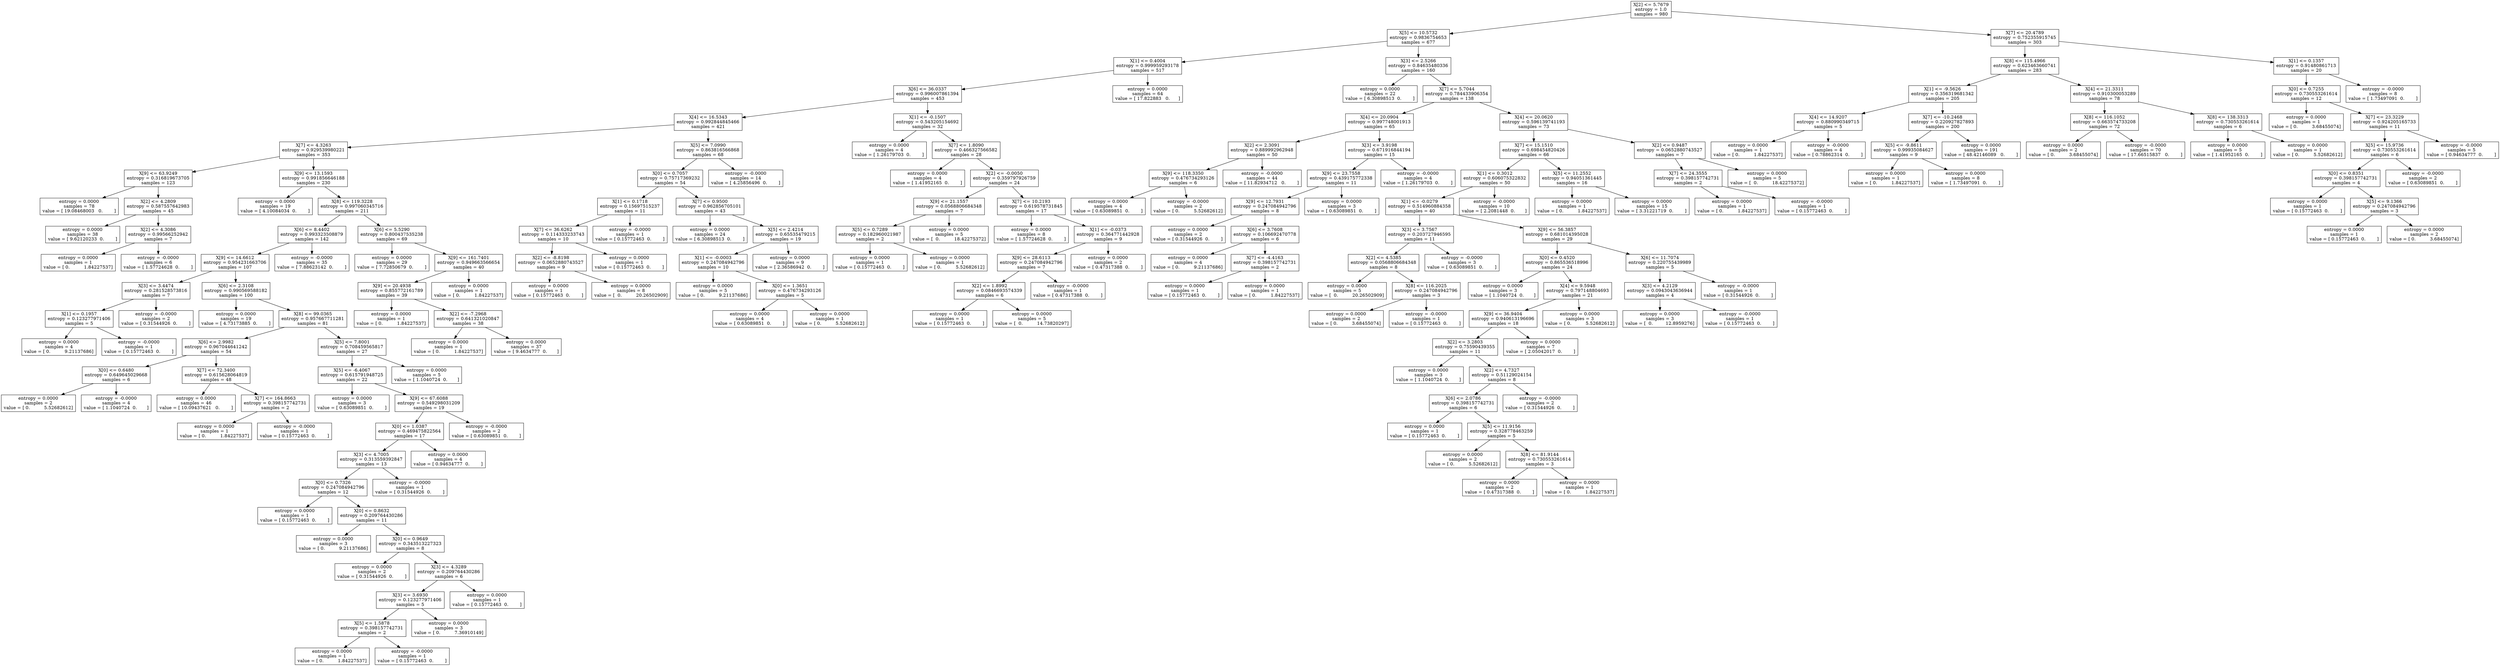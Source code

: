 digraph Tree {
0 [label="X[2] <= 5.7679\nentropy = 1.0\nsamples = 980", shape="box"] ;
1 [label="X[5] <= 10.5732\nentropy = 0.9836754653\nsamples = 677", shape="box"] ;
0 -> 1 ;
2 [label="X[1] <= 0.4004\nentropy = 0.999959293178\nsamples = 517", shape="box"] ;
1 -> 2 ;
3 [label="X[6] <= 36.0337\nentropy = 0.996007861394\nsamples = 453", shape="box"] ;
2 -> 3 ;
4 [label="X[4] <= 16.5343\nentropy = 0.992844845466\nsamples = 421", shape="box"] ;
3 -> 4 ;
5 [label="X[7] <= 4.3263\nentropy = 0.929539980221\nsamples = 353", shape="box"] ;
4 -> 5 ;
6 [label="X[9] <= 63.9249\nentropy = 0.316819673705\nsamples = 123", shape="box"] ;
5 -> 6 ;
7 [label="entropy = 0.0000\nsamples = 78\nvalue = [ 19.08468003   0.        ]", shape="box"] ;
6 -> 7 ;
8 [label="X[2] <= 4.2809\nentropy = 0.587557642983\nsamples = 45", shape="box"] ;
6 -> 8 ;
9 [label="entropy = 0.0000\nsamples = 38\nvalue = [ 9.62120233  0.        ]", shape="box"] ;
8 -> 9 ;
10 [label="X[2] <= 4.3086\nentropy = 0.99566252942\nsamples = 7", shape="box"] ;
8 -> 10 ;
11 [label="entropy = 0.0000\nsamples = 1\nvalue = [ 0.          1.84227537]", shape="box"] ;
10 -> 11 ;
12 [label="entropy = -0.0000\nsamples = 6\nvalue = [ 1.57724628  0.        ]", shape="box"] ;
10 -> 12 ;
13 [label="X[9] <= 13.1593\nentropy = 0.991856646188\nsamples = 230", shape="box"] ;
5 -> 13 ;
14 [label="entropy = 0.0000\nsamples = 19\nvalue = [ 4.10084034  0.        ]", shape="box"] ;
13 -> 14 ;
15 [label="X[8] <= 119.3228\nentropy = 0.997060345716\nsamples = 211", shape="box"] ;
13 -> 15 ;
16 [label="X[6] <= 8.4402\nentropy = 0.993323508879\nsamples = 142", shape="box"] ;
15 -> 16 ;
17 [label="X[9] <= 14.6612\nentropy = 0.954231663706\nsamples = 107", shape="box"] ;
16 -> 17 ;
18 [label="X[3] <= 3.4474\nentropy = 0.281528573816\nsamples = 7", shape="box"] ;
17 -> 18 ;
19 [label="X[1] <= 0.1957\nentropy = 0.123277971406\nsamples = 5", shape="box"] ;
18 -> 19 ;
20 [label="entropy = 0.0000\nsamples = 4\nvalue = [ 0.          9.21137686]", shape="box"] ;
19 -> 20 ;
21 [label="entropy = -0.0000\nsamples = 1\nvalue = [ 0.15772463  0.        ]", shape="box"] ;
19 -> 21 ;
22 [label="entropy = -0.0000\nsamples = 2\nvalue = [ 0.31544926  0.        ]", shape="box"] ;
18 -> 22 ;
23 [label="X[6] <= 2.3108\nentropy = 0.990569588182\nsamples = 100", shape="box"] ;
17 -> 23 ;
24 [label="entropy = 0.0000\nsamples = 19\nvalue = [ 4.73173885  0.        ]", shape="box"] ;
23 -> 24 ;
25 [label="X[8] <= 99.0365\nentropy = 0.957667711281\nsamples = 81", shape="box"] ;
23 -> 25 ;
26 [label="X[6] <= 2.9982\nentropy = 0.967044641242\nsamples = 54", shape="box"] ;
25 -> 26 ;
27 [label="X[0] <= 0.6480\nentropy = 0.649645029668\nsamples = 6", shape="box"] ;
26 -> 27 ;
28 [label="entropy = 0.0000\nsamples = 2\nvalue = [ 0.          5.52682612]", shape="box"] ;
27 -> 28 ;
29 [label="entropy = -0.0000\nsamples = 4\nvalue = [ 1.1040724  0.       ]", shape="box"] ;
27 -> 29 ;
30 [label="X[7] <= 72.3400\nentropy = 0.615628064819\nsamples = 48", shape="box"] ;
26 -> 30 ;
31 [label="entropy = 0.0000\nsamples = 46\nvalue = [ 10.09437621   0.        ]", shape="box"] ;
30 -> 31 ;
32 [label="X[7] <= 164.8663\nentropy = 0.398157742731\nsamples = 2", shape="box"] ;
30 -> 32 ;
33 [label="entropy = 0.0000\nsamples = 1\nvalue = [ 0.          1.84227537]", shape="box"] ;
32 -> 33 ;
34 [label="entropy = -0.0000\nsamples = 1\nvalue = [ 0.15772463  0.        ]", shape="box"] ;
32 -> 34 ;
35 [label="X[5] <= 7.8001\nentropy = 0.708459565817\nsamples = 27", shape="box"] ;
25 -> 35 ;
36 [label="X[5] <= -6.4067\nentropy = 0.615791948725\nsamples = 22", shape="box"] ;
35 -> 36 ;
37 [label="entropy = 0.0000\nsamples = 3\nvalue = [ 0.63089851  0.        ]", shape="box"] ;
36 -> 37 ;
38 [label="X[9] <= 67.6088\nentropy = 0.549298031209\nsamples = 19", shape="box"] ;
36 -> 38 ;
39 [label="X[0] <= 1.0387\nentropy = 0.469475822564\nsamples = 17", shape="box"] ;
38 -> 39 ;
40 [label="X[3] <= 4.7005\nentropy = 0.313559392847\nsamples = 13", shape="box"] ;
39 -> 40 ;
41 [label="X[0] <= 0.7326\nentropy = 0.247084942796\nsamples = 12", shape="box"] ;
40 -> 41 ;
42 [label="entropy = 0.0000\nsamples = 1\nvalue = [ 0.15772463  0.        ]", shape="box"] ;
41 -> 42 ;
43 [label="X[0] <= 0.8632\nentropy = 0.209764430286\nsamples = 11", shape="box"] ;
41 -> 43 ;
44 [label="entropy = 0.0000\nsamples = 3\nvalue = [ 0.          9.21137686]", shape="box"] ;
43 -> 44 ;
45 [label="X[0] <= 0.9649\nentropy = 0.343513227323\nsamples = 8", shape="box"] ;
43 -> 45 ;
46 [label="entropy = 0.0000\nsamples = 2\nvalue = [ 0.31544926  0.        ]", shape="box"] ;
45 -> 46 ;
47 [label="X[3] <= 4.3289\nentropy = 0.209764430286\nsamples = 6", shape="box"] ;
45 -> 47 ;
48 [label="X[3] <= 3.6930\nentropy = 0.123277971406\nsamples = 5", shape="box"] ;
47 -> 48 ;
49 [label="X[5] <= 1.5878\nentropy = 0.398157742731\nsamples = 2", shape="box"] ;
48 -> 49 ;
50 [label="entropy = 0.0000\nsamples = 1\nvalue = [ 0.          1.84227537]", shape="box"] ;
49 -> 50 ;
51 [label="entropy = -0.0000\nsamples = 1\nvalue = [ 0.15772463  0.        ]", shape="box"] ;
49 -> 51 ;
52 [label="entropy = 0.0000\nsamples = 3\nvalue = [ 0.          7.36910149]", shape="box"] ;
48 -> 52 ;
53 [label="entropy = 0.0000\nsamples = 1\nvalue = [ 0.15772463  0.        ]", shape="box"] ;
47 -> 53 ;
54 [label="entropy = -0.0000\nsamples = 1\nvalue = [ 0.31544926  0.        ]", shape="box"] ;
40 -> 54 ;
55 [label="entropy = 0.0000\nsamples = 4\nvalue = [ 0.94634777  0.        ]", shape="box"] ;
39 -> 55 ;
56 [label="entropy = -0.0000\nsamples = 2\nvalue = [ 0.63089851  0.        ]", shape="box"] ;
38 -> 56 ;
57 [label="entropy = 0.0000\nsamples = 5\nvalue = [ 1.1040724  0.       ]", shape="box"] ;
35 -> 57 ;
58 [label="entropy = -0.0000\nsamples = 35\nvalue = [ 7.88623142  0.        ]", shape="box"] ;
16 -> 58 ;
59 [label="X[6] <= 5.5290\nentropy = 0.800437535238\nsamples = 69", shape="box"] ;
15 -> 59 ;
60 [label="entropy = 0.0000\nsamples = 29\nvalue = [ 7.72850679  0.        ]", shape="box"] ;
59 -> 60 ;
61 [label="X[9] <= 161.7401\nentropy = 0.949663566654\nsamples = 40", shape="box"] ;
59 -> 61 ;
62 [label="X[9] <= 20.4938\nentropy = 0.855772161789\nsamples = 39", shape="box"] ;
61 -> 62 ;
63 [label="entropy = 0.0000\nsamples = 1\nvalue = [ 0.          1.84227537]", shape="box"] ;
62 -> 63 ;
64 [label="X[2] <= -7.2968\nentropy = 0.641321020847\nsamples = 38", shape="box"] ;
62 -> 64 ;
65 [label="entropy = 0.0000\nsamples = 1\nvalue = [ 0.          1.84227537]", shape="box"] ;
64 -> 65 ;
66 [label="entropy = 0.0000\nsamples = 37\nvalue = [ 9.4634777  0.       ]", shape="box"] ;
64 -> 66 ;
67 [label="entropy = 0.0000\nsamples = 1\nvalue = [ 0.          1.84227537]", shape="box"] ;
61 -> 67 ;
68 [label="X[5] <= 7.0990\nentropy = 0.863816566868\nsamples = 68", shape="box"] ;
4 -> 68 ;
69 [label="X[0] <= 0.7057\nentropy = 0.75717369232\nsamples = 54", shape="box"] ;
68 -> 69 ;
70 [label="X[1] <= 0.1718\nentropy = 0.15697515237\nsamples = 11", shape="box"] ;
69 -> 70 ;
71 [label="X[7] <= 36.6262\nentropy = 0.114333233743\nsamples = 10", shape="box"] ;
70 -> 71 ;
72 [label="X[2] <= -8.8198\nentropy = 0.0652880743527\nsamples = 9", shape="box"] ;
71 -> 72 ;
73 [label="entropy = 0.0000\nsamples = 1\nvalue = [ 0.15772463  0.        ]", shape="box"] ;
72 -> 73 ;
74 [label="entropy = 0.0000\nsamples = 8\nvalue = [  0.          20.26502909]", shape="box"] ;
72 -> 74 ;
75 [label="entropy = 0.0000\nsamples = 1\nvalue = [ 0.15772463  0.        ]", shape="box"] ;
71 -> 75 ;
76 [label="entropy = -0.0000\nsamples = 1\nvalue = [ 0.15772463  0.        ]", shape="box"] ;
70 -> 76 ;
77 [label="X[7] <= 0.9500\nentropy = 0.962856705101\nsamples = 43", shape="box"] ;
69 -> 77 ;
78 [label="entropy = 0.0000\nsamples = 24\nvalue = [ 6.30898513  0.        ]", shape="box"] ;
77 -> 78 ;
79 [label="X[5] <= 2.4214\nentropy = 0.65535479215\nsamples = 19", shape="box"] ;
77 -> 79 ;
80 [label="X[1] <= -0.0003\nentropy = 0.247084942796\nsamples = 10", shape="box"] ;
79 -> 80 ;
81 [label="entropy = 0.0000\nsamples = 5\nvalue = [ 0.          9.21137686]", shape="box"] ;
80 -> 81 ;
82 [label="X[0] <= 1.3651\nentropy = 0.476734293126\nsamples = 5", shape="box"] ;
80 -> 82 ;
83 [label="entropy = 0.0000\nsamples = 4\nvalue = [ 0.63089851  0.        ]", shape="box"] ;
82 -> 83 ;
84 [label="entropy = 0.0000\nsamples = 1\nvalue = [ 0.          5.52682612]", shape="box"] ;
82 -> 84 ;
85 [label="entropy = 0.0000\nsamples = 9\nvalue = [ 2.36586942  0.        ]", shape="box"] ;
79 -> 85 ;
86 [label="entropy = -0.0000\nsamples = 14\nvalue = [ 4.25856496  0.        ]", shape="box"] ;
68 -> 86 ;
87 [label="X[1] <= -0.1507\nentropy = 0.543205154692\nsamples = 32", shape="box"] ;
3 -> 87 ;
88 [label="entropy = 0.0000\nsamples = 4\nvalue = [ 1.26179703  0.        ]", shape="box"] ;
87 -> 88 ;
89 [label="X[7] <= 1.8090\nentropy = 0.466327566582\nsamples = 28", shape="box"] ;
87 -> 89 ;
90 [label="entropy = 0.0000\nsamples = 4\nvalue = [ 1.41952165  0.        ]", shape="box"] ;
89 -> 90 ;
91 [label="X[2] <= -0.0050\nentropy = 0.359797926759\nsamples = 24", shape="box"] ;
89 -> 91 ;
92 [label="X[9] <= 21.1557\nentropy = 0.0568806684348\nsamples = 7", shape="box"] ;
91 -> 92 ;
93 [label="X[5] <= 0.7289\nentropy = 0.182960021987\nsamples = 2", shape="box"] ;
92 -> 93 ;
94 [label="entropy = 0.0000\nsamples = 1\nvalue = [ 0.15772463  0.        ]", shape="box"] ;
93 -> 94 ;
95 [label="entropy = 0.0000\nsamples = 1\nvalue = [ 0.          5.52682612]", shape="box"] ;
93 -> 95 ;
96 [label="entropy = 0.0000\nsamples = 5\nvalue = [  0.          18.42275372]", shape="box"] ;
92 -> 96 ;
97 [label="X[7] <= 10.2193\nentropy = 0.619578731845\nsamples = 17", shape="box"] ;
91 -> 97 ;
98 [label="entropy = 0.0000\nsamples = 8\nvalue = [ 1.57724628  0.        ]", shape="box"] ;
97 -> 98 ;
99 [label="X[1] <= -0.0373\nentropy = 0.364771442928\nsamples = 9", shape="box"] ;
97 -> 99 ;
100 [label="X[9] <= 28.6113\nentropy = 0.247084942796\nsamples = 7", shape="box"] ;
99 -> 100 ;
101 [label="X[2] <= 1.8992\nentropy = 0.0846693574339\nsamples = 6", shape="box"] ;
100 -> 101 ;
102 [label="entropy = 0.0000\nsamples = 1\nvalue = [ 0.15772463  0.        ]", shape="box"] ;
101 -> 102 ;
103 [label="entropy = 0.0000\nsamples = 5\nvalue = [  0.          14.73820297]", shape="box"] ;
101 -> 103 ;
104 [label="entropy = -0.0000\nsamples = 1\nvalue = [ 0.47317388  0.        ]", shape="box"] ;
100 -> 104 ;
105 [label="entropy = 0.0000\nsamples = 2\nvalue = [ 0.47317388  0.        ]", shape="box"] ;
99 -> 105 ;
106 [label="entropy = 0.0000\nsamples = 64\nvalue = [ 17.822883   0.      ]", shape="box"] ;
2 -> 106 ;
107 [label="X[3] <= 2.5266\nentropy = 0.84635480336\nsamples = 160", shape="box"] ;
1 -> 107 ;
108 [label="entropy = 0.0000\nsamples = 22\nvalue = [ 6.30898513  0.        ]", shape="box"] ;
107 -> 108 ;
109 [label="X[7] <= 5.7044\nentropy = 0.784433906354\nsamples = 138", shape="box"] ;
107 -> 109 ;
110 [label="X[4] <= 20.0904\nentropy = 0.997748001913\nsamples = 65", shape="box"] ;
109 -> 110 ;
111 [label="X[2] <= 2.3091\nentropy = 0.889992962948\nsamples = 50", shape="box"] ;
110 -> 111 ;
112 [label="X[9] <= 118.3350\nentropy = 0.476734293126\nsamples = 6", shape="box"] ;
111 -> 112 ;
113 [label="entropy = 0.0000\nsamples = 4\nvalue = [ 0.63089851  0.        ]", shape="box"] ;
112 -> 113 ;
114 [label="entropy = -0.0000\nsamples = 2\nvalue = [ 0.          5.52682612]", shape="box"] ;
112 -> 114 ;
115 [label="entropy = -0.0000\nsamples = 44\nvalue = [ 11.82934712   0.        ]", shape="box"] ;
111 -> 115 ;
116 [label="X[3] <= 3.9198\nentropy = 0.671916844194\nsamples = 15", shape="box"] ;
110 -> 116 ;
117 [label="X[9] <= 23.7558\nentropy = 0.439175772338\nsamples = 11", shape="box"] ;
116 -> 117 ;
118 [label="X[9] <= 12.7931\nentropy = 0.247084942796\nsamples = 8", shape="box"] ;
117 -> 118 ;
119 [label="entropy = 0.0000\nsamples = 2\nvalue = [ 0.31544926  0.        ]", shape="box"] ;
118 -> 119 ;
120 [label="X[6] <= 3.7608\nentropy = 0.106692470778\nsamples = 6", shape="box"] ;
118 -> 120 ;
121 [label="entropy = 0.0000\nsamples = 4\nvalue = [ 0.          9.21137686]", shape="box"] ;
120 -> 121 ;
122 [label="X[7] <= -4.4163\nentropy = 0.398157742731\nsamples = 2", shape="box"] ;
120 -> 122 ;
123 [label="entropy = 0.0000\nsamples = 1\nvalue = [ 0.15772463  0.        ]", shape="box"] ;
122 -> 123 ;
124 [label="entropy = 0.0000\nsamples = 1\nvalue = [ 0.          1.84227537]", shape="box"] ;
122 -> 124 ;
125 [label="entropy = 0.0000\nsamples = 3\nvalue = [ 0.63089851  0.        ]", shape="box"] ;
117 -> 125 ;
126 [label="entropy = -0.0000\nsamples = 4\nvalue = [ 1.26179703  0.        ]", shape="box"] ;
116 -> 126 ;
127 [label="X[4] <= 20.0620\nentropy = 0.596139741193\nsamples = 73", shape="box"] ;
109 -> 127 ;
128 [label="X[7] <= 15.1510\nentropy = 0.698454820426\nsamples = 66", shape="box"] ;
127 -> 128 ;
129 [label="X[1] <= 0.3012\nentropy = 0.606075322832\nsamples = 50", shape="box"] ;
128 -> 129 ;
130 [label="X[1] <= -0.0279\nentropy = 0.514960884358\nsamples = 40", shape="box"] ;
129 -> 130 ;
131 [label="X[3] <= 3.7567\nentropy = 0.203727946595\nsamples = 11", shape="box"] ;
130 -> 131 ;
132 [label="X[2] <= 4.5385\nentropy = 0.0568806684348\nsamples = 8", shape="box"] ;
131 -> 132 ;
133 [label="entropy = 0.0000\nsamples = 5\nvalue = [  0.          20.26502909]", shape="box"] ;
132 -> 133 ;
134 [label="X[8] <= 116.2025\nentropy = 0.247084942796\nsamples = 3", shape="box"] ;
132 -> 134 ;
135 [label="entropy = 0.0000\nsamples = 2\nvalue = [ 0.          3.68455074]", shape="box"] ;
134 -> 135 ;
136 [label="entropy = -0.0000\nsamples = 1\nvalue = [ 0.15772463  0.        ]", shape="box"] ;
134 -> 136 ;
137 [label="entropy = -0.0000\nsamples = 3\nvalue = [ 0.63089851  0.        ]", shape="box"] ;
131 -> 137 ;
138 [label="X[9] <= 56.3857\nentropy = 0.681014395028\nsamples = 29", shape="box"] ;
130 -> 138 ;
139 [label="X[0] <= 0.4520\nentropy = 0.865536518996\nsamples = 24", shape="box"] ;
138 -> 139 ;
140 [label="entropy = 0.0000\nsamples = 3\nvalue = [ 1.1040724  0.       ]", shape="box"] ;
139 -> 140 ;
141 [label="X[4] <= 9.5948\nentropy = 0.797148804693\nsamples = 21", shape="box"] ;
139 -> 141 ;
142 [label="X[9] <= 36.9404\nentropy = 0.940613196696\nsamples = 18", shape="box"] ;
141 -> 142 ;
143 [label="X[2] <= 3.2803\nentropy = 0.75590439355\nsamples = 11", shape="box"] ;
142 -> 143 ;
144 [label="entropy = 0.0000\nsamples = 3\nvalue = [ 1.1040724  0.       ]", shape="box"] ;
143 -> 144 ;
145 [label="X[2] <= 4.7327\nentropy = 0.51129024154\nsamples = 8", shape="box"] ;
143 -> 145 ;
146 [label="X[6] <= 2.0786\nentropy = 0.398157742731\nsamples = 6", shape="box"] ;
145 -> 146 ;
147 [label="entropy = 0.0000\nsamples = 1\nvalue = [ 0.15772463  0.        ]", shape="box"] ;
146 -> 147 ;
148 [label="X[5] <= 11.9156\nentropy = 0.328778463259\nsamples = 5", shape="box"] ;
146 -> 148 ;
149 [label="entropy = 0.0000\nsamples = 2\nvalue = [ 0.          5.52682612]", shape="box"] ;
148 -> 149 ;
150 [label="X[8] <= 81.9144\nentropy = 0.730553261614\nsamples = 3", shape="box"] ;
148 -> 150 ;
151 [label="entropy = 0.0000\nsamples = 2\nvalue = [ 0.47317388  0.        ]", shape="box"] ;
150 -> 151 ;
152 [label="entropy = 0.0000\nsamples = 1\nvalue = [ 0.          1.84227537]", shape="box"] ;
150 -> 152 ;
153 [label="entropy = -0.0000\nsamples = 2\nvalue = [ 0.31544926  0.        ]", shape="box"] ;
145 -> 153 ;
154 [label="entropy = 0.0000\nsamples = 7\nvalue = [ 2.05042017  0.        ]", shape="box"] ;
142 -> 154 ;
155 [label="entropy = 0.0000\nsamples = 3\nvalue = [ 0.          5.52682612]", shape="box"] ;
141 -> 155 ;
156 [label="X[6] <= 11.7074\nentropy = 0.220755439989\nsamples = 5", shape="box"] ;
138 -> 156 ;
157 [label="X[3] <= 4.2129\nentropy = 0.0943043636944\nsamples = 4", shape="box"] ;
156 -> 157 ;
158 [label="entropy = 0.0000\nsamples = 3\nvalue = [  0.         12.8959276]", shape="box"] ;
157 -> 158 ;
159 [label="entropy = -0.0000\nsamples = 1\nvalue = [ 0.15772463  0.        ]", shape="box"] ;
157 -> 159 ;
160 [label="entropy = -0.0000\nsamples = 1\nvalue = [ 0.31544926  0.        ]", shape="box"] ;
156 -> 160 ;
161 [label="entropy = -0.0000\nsamples = 10\nvalue = [ 2.2081448  0.       ]", shape="box"] ;
129 -> 161 ;
162 [label="X[5] <= 11.2552\nentropy = 0.94051361445\nsamples = 16", shape="box"] ;
128 -> 162 ;
163 [label="entropy = 0.0000\nsamples = 1\nvalue = [ 0.          1.84227537]", shape="box"] ;
162 -> 163 ;
164 [label="entropy = 0.0000\nsamples = 15\nvalue = [ 3.31221719  0.        ]", shape="box"] ;
162 -> 164 ;
165 [label="X[2] <= 0.9487\nentropy = 0.0652880743527\nsamples = 7", shape="box"] ;
127 -> 165 ;
166 [label="X[7] <= 24.3555\nentropy = 0.398157742731\nsamples = 2", shape="box"] ;
165 -> 166 ;
167 [label="entropy = 0.0000\nsamples = 1\nvalue = [ 0.          1.84227537]", shape="box"] ;
166 -> 167 ;
168 [label="entropy = -0.0000\nsamples = 1\nvalue = [ 0.15772463  0.        ]", shape="box"] ;
166 -> 168 ;
169 [label="entropy = 0.0000\nsamples = 5\nvalue = [  0.          18.42275372]", shape="box"] ;
165 -> 169 ;
170 [label="X[7] <= 20.4789\nentropy = 0.752355915745\nsamples = 303", shape="box"] ;
0 -> 170 ;
171 [label="X[8] <= 115.4966\nentropy = 0.623463660741\nsamples = 283", shape="box"] ;
170 -> 171 ;
172 [label="X[1] <= -9.5626\nentropy = 0.356319681342\nsamples = 205", shape="box"] ;
171 -> 172 ;
173 [label="X[4] <= 14.9207\nentropy = 0.880990349715\nsamples = 5", shape="box"] ;
172 -> 173 ;
174 [label="entropy = 0.0000\nsamples = 1\nvalue = [ 0.          1.84227537]", shape="box"] ;
173 -> 174 ;
175 [label="entropy = -0.0000\nsamples = 4\nvalue = [ 0.78862314  0.        ]", shape="box"] ;
173 -> 175 ;
176 [label="X[7] <= -10.2468\nentropy = 0.220927827893\nsamples = 200", shape="box"] ;
172 -> 176 ;
177 [label="X[5] <= -9.8611\nentropy = 0.99935084627\nsamples = 9", shape="box"] ;
176 -> 177 ;
178 [label="entropy = 0.0000\nsamples = 1\nvalue = [ 0.          1.84227537]", shape="box"] ;
177 -> 178 ;
179 [label="entropy = 0.0000\nsamples = 8\nvalue = [ 1.73497091  0.        ]", shape="box"] ;
177 -> 179 ;
180 [label="entropy = 0.0000\nsamples = 191\nvalue = [ 48.42146089   0.        ]", shape="box"] ;
176 -> 180 ;
181 [label="X[4] <= 21.3311\nentropy = 0.910300053289\nsamples = 78", shape="box"] ;
171 -> 181 ;
182 [label="X[8] <= 116.1052\nentropy = 0.663574733208\nsamples = 72", shape="box"] ;
181 -> 182 ;
183 [label="entropy = 0.0000\nsamples = 2\nvalue = [ 0.          3.68455074]", shape="box"] ;
182 -> 183 ;
184 [label="entropy = -0.0000\nsamples = 70\nvalue = [ 17.66515837   0.        ]", shape="box"] ;
182 -> 184 ;
185 [label="X[8] <= 138.3313\nentropy = 0.730553261614\nsamples = 6", shape="box"] ;
181 -> 185 ;
186 [label="entropy = 0.0000\nsamples = 5\nvalue = [ 1.41952165  0.        ]", shape="box"] ;
185 -> 186 ;
187 [label="entropy = 0.0000\nsamples = 1\nvalue = [ 0.          5.52682612]", shape="box"] ;
185 -> 187 ;
188 [label="X[1] <= 0.1357\nentropy = 0.91480861713\nsamples = 20", shape="box"] ;
170 -> 188 ;
189 [label="X[0] <= 0.7255\nentropy = 0.730553261614\nsamples = 12", shape="box"] ;
188 -> 189 ;
190 [label="entropy = 0.0000\nsamples = 1\nvalue = [ 0.          3.68455074]", shape="box"] ;
189 -> 190 ;
191 [label="X[7] <= 23.3229\nentropy = 0.924205165733\nsamples = 11", shape="box"] ;
189 -> 191 ;
192 [label="X[5] <= 15.9736\nentropy = 0.730553261614\nsamples = 6", shape="box"] ;
191 -> 192 ;
193 [label="X[0] <= 0.8351\nentropy = 0.398157742731\nsamples = 4", shape="box"] ;
192 -> 193 ;
194 [label="entropy = 0.0000\nsamples = 1\nvalue = [ 0.15772463  0.        ]", shape="box"] ;
193 -> 194 ;
195 [label="X[5] <= 9.1366\nentropy = 0.247084942796\nsamples = 3", shape="box"] ;
193 -> 195 ;
196 [label="entropy = 0.0000\nsamples = 1\nvalue = [ 0.15772463  0.        ]", shape="box"] ;
195 -> 196 ;
197 [label="entropy = 0.0000\nsamples = 2\nvalue = [ 0.          3.68455074]", shape="box"] ;
195 -> 197 ;
198 [label="entropy = -0.0000\nsamples = 2\nvalue = [ 0.63089851  0.        ]", shape="box"] ;
192 -> 198 ;
199 [label="entropy = -0.0000\nsamples = 5\nvalue = [ 0.94634777  0.        ]", shape="box"] ;
191 -> 199 ;
200 [label="entropy = -0.0000\nsamples = 8\nvalue = [ 1.73497091  0.        ]", shape="box"] ;
188 -> 200 ;
}
